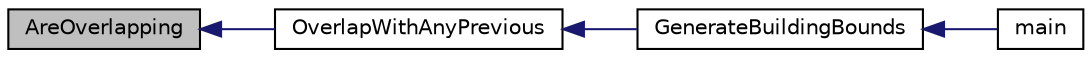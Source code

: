 digraph "AreOverlapping"
{
  edge [fontname="Helvetica",fontsize="10",labelfontname="Helvetica",labelfontsize="10"];
  node [fontname="Helvetica",fontsize="10",shape=record];
  rankdir="LR";
  Node1 [label="AreOverlapping",height=0.2,width=0.4,color="black", fillcolor="grey75", style="filled", fontcolor="black"];
  Node1 -> Node2 [dir="back",color="midnightblue",fontsize="10",style="solid"];
  Node2 [label="OverlapWithAnyPrevious",height=0.2,width=0.4,color="black", fillcolor="white", style="filled",URL="$d5/d1b/mc-twoenbs_8cc.html#a08eb26a4a36d9f76efe4b37c2815cb11"];
  Node2 -> Node3 [dir="back",color="midnightblue",fontsize="10",style="solid"];
  Node3 [label="GenerateBuildingBounds",height=0.2,width=0.4,color="black", fillcolor="white", style="filled",URL="$d5/d1b/mc-twoenbs_8cc.html#a44ed24f55f9249a5cb23a36d126def78"];
  Node3 -> Node4 [dir="back",color="midnightblue",fontsize="10",style="solid"];
  Node4 [label="main",height=0.2,width=0.4,color="black", fillcolor="white", style="filled",URL="$d5/d1b/mc-twoenbs_8cc.html#a0ddf1224851353fc92bfbff6f499fa97"];
}
